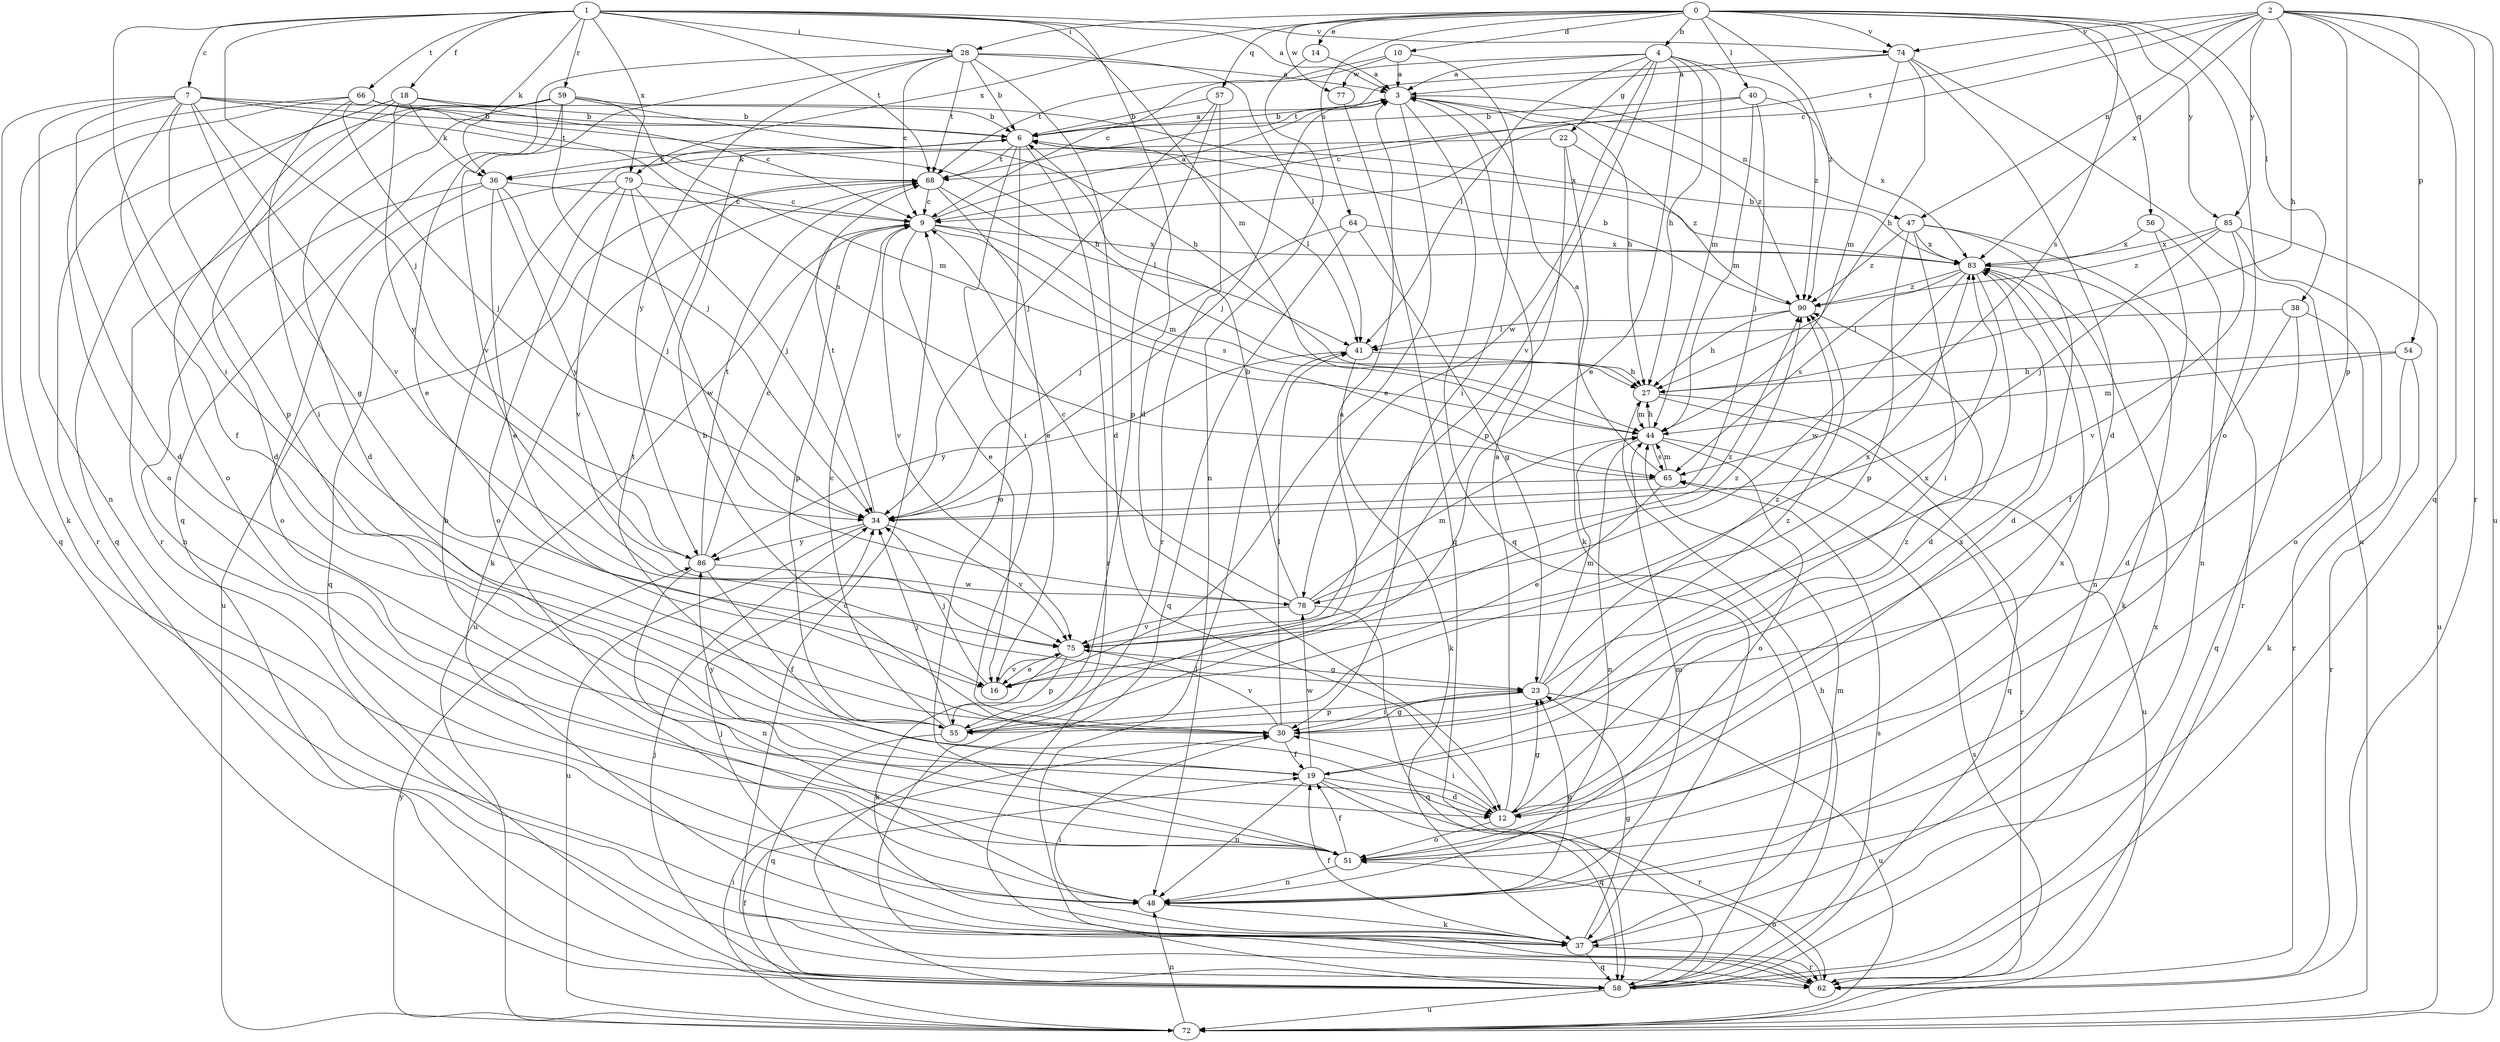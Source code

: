 strict digraph  {
0;
1;
2;
3;
4;
6;
7;
9;
10;
12;
14;
16;
18;
19;
22;
23;
27;
28;
30;
34;
36;
37;
38;
40;
41;
44;
47;
48;
51;
54;
55;
56;
57;
58;
59;
62;
64;
65;
66;
68;
72;
74;
75;
77;
78;
79;
83;
85;
86;
90;
0 -> 4  [label=b];
0 -> 10  [label=d];
0 -> 14  [label=e];
0 -> 28  [label=i];
0 -> 38  [label=l];
0 -> 40  [label=l];
0 -> 51  [label=o];
0 -> 56  [label=q];
0 -> 57  [label=q];
0 -> 64  [label=s];
0 -> 65  [label=s];
0 -> 74  [label=v];
0 -> 77  [label=w];
0 -> 79  [label=x];
0 -> 85  [label=y];
0 -> 90  [label=z];
1 -> 3  [label=a];
1 -> 7  [label=c];
1 -> 12  [label=d];
1 -> 18  [label=f];
1 -> 28  [label=i];
1 -> 30  [label=i];
1 -> 34  [label=j];
1 -> 36  [label=k];
1 -> 44  [label=m];
1 -> 59  [label=r];
1 -> 66  [label=t];
1 -> 68  [label=t];
1 -> 74  [label=v];
1 -> 79  [label=x];
2 -> 9  [label=c];
2 -> 27  [label=h];
2 -> 47  [label=n];
2 -> 54  [label=p];
2 -> 55  [label=p];
2 -> 58  [label=q];
2 -> 62  [label=r];
2 -> 68  [label=t];
2 -> 72  [label=u];
2 -> 74  [label=v];
2 -> 83  [label=x];
2 -> 85  [label=y];
3 -> 6  [label=b];
3 -> 16  [label=e];
3 -> 27  [label=h];
3 -> 34  [label=j];
3 -> 47  [label=n];
3 -> 58  [label=q];
3 -> 90  [label=z];
4 -> 3  [label=a];
4 -> 16  [label=e];
4 -> 22  [label=g];
4 -> 27  [label=h];
4 -> 41  [label=l];
4 -> 44  [label=m];
4 -> 75  [label=v];
4 -> 77  [label=w];
4 -> 78  [label=w];
4 -> 90  [label=z];
6 -> 3  [label=a];
6 -> 30  [label=i];
6 -> 36  [label=k];
6 -> 41  [label=l];
6 -> 51  [label=o];
6 -> 62  [label=r];
6 -> 68  [label=t];
7 -> 6  [label=b];
7 -> 12  [label=d];
7 -> 19  [label=f];
7 -> 23  [label=g];
7 -> 48  [label=n];
7 -> 55  [label=p];
7 -> 58  [label=q];
7 -> 68  [label=t];
7 -> 75  [label=v];
7 -> 83  [label=x];
9 -> 3  [label=a];
9 -> 16  [label=e];
9 -> 44  [label=m];
9 -> 55  [label=p];
9 -> 65  [label=s];
9 -> 72  [label=u];
9 -> 75  [label=v];
9 -> 83  [label=x];
10 -> 3  [label=a];
10 -> 9  [label=c];
10 -> 30  [label=i];
10 -> 68  [label=t];
12 -> 3  [label=a];
12 -> 23  [label=g];
12 -> 30  [label=i];
12 -> 51  [label=o];
12 -> 83  [label=x];
14 -> 3  [label=a];
14 -> 48  [label=n];
16 -> 34  [label=j];
16 -> 75  [label=v];
18 -> 6  [label=b];
18 -> 9  [label=c];
18 -> 12  [label=d];
18 -> 36  [label=k];
18 -> 58  [label=q];
18 -> 62  [label=r];
18 -> 86  [label=y];
19 -> 12  [label=d];
19 -> 48  [label=n];
19 -> 58  [label=q];
19 -> 62  [label=r];
19 -> 78  [label=w];
19 -> 86  [label=y];
19 -> 90  [label=z];
22 -> 36  [label=k];
22 -> 37  [label=k];
22 -> 55  [label=p];
22 -> 90  [label=z];
23 -> 30  [label=i];
23 -> 44  [label=m];
23 -> 55  [label=p];
23 -> 72  [label=u];
23 -> 83  [label=x];
23 -> 90  [label=z];
27 -> 44  [label=m];
27 -> 58  [label=q];
27 -> 72  [label=u];
28 -> 3  [label=a];
28 -> 6  [label=b];
28 -> 9  [label=c];
28 -> 12  [label=d];
28 -> 41  [label=l];
28 -> 58  [label=q];
28 -> 68  [label=t];
28 -> 75  [label=v];
28 -> 86  [label=y];
30 -> 6  [label=b];
30 -> 19  [label=f];
30 -> 23  [label=g];
30 -> 41  [label=l];
30 -> 75  [label=v];
30 -> 90  [label=z];
34 -> 68  [label=t];
34 -> 72  [label=u];
34 -> 75  [label=v];
34 -> 86  [label=y];
36 -> 9  [label=c];
36 -> 16  [label=e];
36 -> 34  [label=j];
36 -> 48  [label=n];
36 -> 51  [label=o];
36 -> 86  [label=y];
37 -> 19  [label=f];
37 -> 23  [label=g];
37 -> 30  [label=i];
37 -> 34  [label=j];
37 -> 44  [label=m];
37 -> 58  [label=q];
37 -> 62  [label=r];
38 -> 12  [label=d];
38 -> 41  [label=l];
38 -> 58  [label=q];
38 -> 62  [label=r];
40 -> 6  [label=b];
40 -> 9  [label=c];
40 -> 34  [label=j];
40 -> 44  [label=m];
40 -> 83  [label=x];
41 -> 27  [label=h];
41 -> 37  [label=k];
41 -> 86  [label=y];
44 -> 27  [label=h];
44 -> 48  [label=n];
44 -> 51  [label=o];
44 -> 62  [label=r];
44 -> 65  [label=s];
47 -> 12  [label=d];
47 -> 30  [label=i];
47 -> 55  [label=p];
47 -> 62  [label=r];
47 -> 83  [label=x];
47 -> 90  [label=z];
48 -> 6  [label=b];
48 -> 23  [label=g];
48 -> 37  [label=k];
48 -> 44  [label=m];
51 -> 19  [label=f];
51 -> 48  [label=n];
51 -> 83  [label=x];
54 -> 27  [label=h];
54 -> 37  [label=k];
54 -> 44  [label=m];
54 -> 62  [label=r];
55 -> 3  [label=a];
55 -> 9  [label=c];
55 -> 34  [label=j];
55 -> 58  [label=q];
55 -> 68  [label=t];
56 -> 19  [label=f];
56 -> 48  [label=n];
56 -> 83  [label=x];
57 -> 6  [label=b];
57 -> 34  [label=j];
57 -> 55  [label=p];
57 -> 62  [label=r];
58 -> 27  [label=h];
58 -> 34  [label=j];
58 -> 41  [label=l];
58 -> 65  [label=s];
58 -> 72  [label=u];
58 -> 83  [label=x];
59 -> 6  [label=b];
59 -> 12  [label=d];
59 -> 16  [label=e];
59 -> 27  [label=h];
59 -> 34  [label=j];
59 -> 44  [label=m];
59 -> 51  [label=o];
59 -> 62  [label=r];
62 -> 9  [label=c];
62 -> 51  [label=o];
64 -> 23  [label=g];
64 -> 34  [label=j];
64 -> 58  [label=q];
64 -> 83  [label=x];
65 -> 3  [label=a];
65 -> 16  [label=e];
65 -> 34  [label=j];
65 -> 44  [label=m];
66 -> 6  [label=b];
66 -> 27  [label=h];
66 -> 30  [label=i];
66 -> 34  [label=j];
66 -> 37  [label=k];
66 -> 51  [label=o];
66 -> 65  [label=s];
68 -> 9  [label=c];
68 -> 16  [label=e];
68 -> 37  [label=k];
68 -> 41  [label=l];
68 -> 72  [label=u];
72 -> 19  [label=f];
72 -> 30  [label=i];
72 -> 48  [label=n];
72 -> 65  [label=s];
72 -> 86  [label=y];
74 -> 3  [label=a];
74 -> 12  [label=d];
74 -> 27  [label=h];
74 -> 44  [label=m];
74 -> 68  [label=t];
74 -> 72  [label=u];
75 -> 16  [label=e];
75 -> 23  [label=g];
75 -> 37  [label=k];
75 -> 55  [label=p];
75 -> 83  [label=x];
75 -> 90  [label=z];
77 -> 58  [label=q];
78 -> 6  [label=b];
78 -> 9  [label=c];
78 -> 44  [label=m];
78 -> 58  [label=q];
78 -> 75  [label=v];
78 -> 90  [label=z];
79 -> 9  [label=c];
79 -> 34  [label=j];
79 -> 51  [label=o];
79 -> 58  [label=q];
79 -> 75  [label=v];
79 -> 78  [label=w];
83 -> 6  [label=b];
83 -> 12  [label=d];
83 -> 37  [label=k];
83 -> 48  [label=n];
83 -> 65  [label=s];
83 -> 78  [label=w];
83 -> 90  [label=z];
85 -> 34  [label=j];
85 -> 51  [label=o];
85 -> 72  [label=u];
85 -> 75  [label=v];
85 -> 83  [label=x];
85 -> 90  [label=z];
86 -> 9  [label=c];
86 -> 19  [label=f];
86 -> 48  [label=n];
86 -> 68  [label=t];
86 -> 78  [label=w];
90 -> 6  [label=b];
90 -> 27  [label=h];
90 -> 41  [label=l];
}
